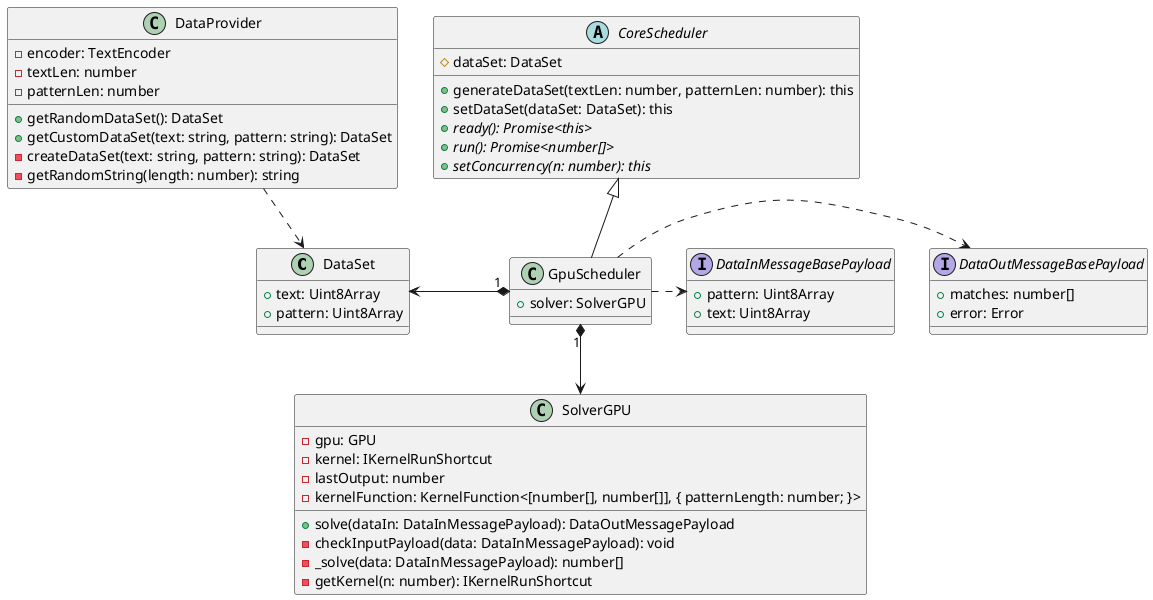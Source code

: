 @startuml

class DataSet {
    +text: Uint8Array
    +pattern: Uint8Array
}
class DataProvider {
    -encoder: TextEncoder
    -textLen: number
    -patternLen: number
    +getRandomDataSet(): DataSet
    +getCustomDataSet(text: string, pattern: string): DataSet
    -createDataSet(text: string, pattern: string): DataSet
    -getRandomString(length: number): string
}
abstract class CoreScheduler {
    #dataSet: DataSet
    +generateDataSet(textLen: number, patternLen: number): this
    +setDataSet(dataSet: DataSet): this
    +{abstract} ready(): Promise<this>
    +{abstract} run(): Promise<number[]>
    +{abstract} setConcurrency(n: number): this
}
interface DataInMessageBasePayload {
    +pattern: Uint8Array
    +text: Uint8Array
}
interface DataOutMessageBasePayload {
    +matches: number[]
    +error: Error
}
class SolverGPU {
    -gpu: GPU
    -kernel: IKernelRunShortcut
    -lastOutput: number
    +solve(dataIn: DataInMessagePayload): DataOutMessagePayload
    -checkInputPayload(data: DataInMessagePayload): void
    -_solve(data: DataInMessagePayload): number[]
    -getKernel(n: number): IKernelRunShortcut
    -kernelFunction: KernelFunction<[number[], number[]], { patternLength: number; }>
}
class GpuScheduler extends CoreScheduler {
    +solver: SolverGPU
}

' Relations

GpuScheduler .right.> DataOutMessageBasePayload
GpuScheduler .right.> DataInMessageBasePayload
GpuScheduler "1" *-left-> DataSet
GpuScheduler "1" *-down-> SolverGPU


DataProvider ..> DataSet

@enduml